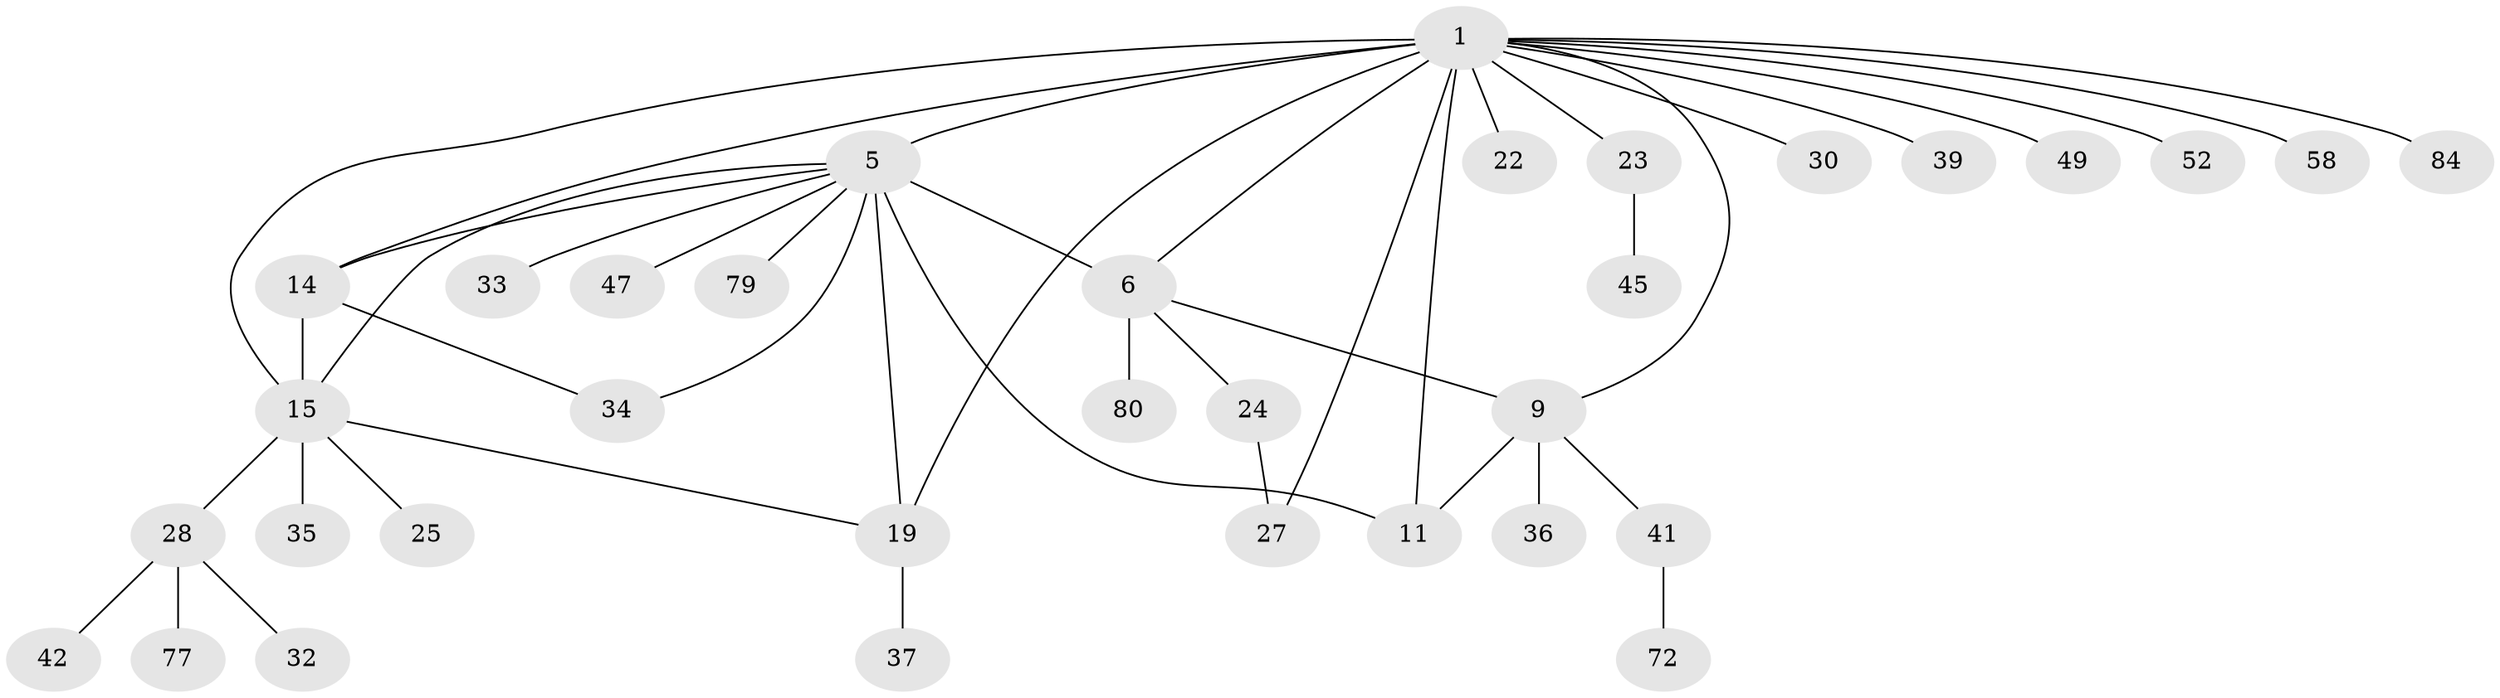 // original degree distribution, {5: 0.058823529411764705, 3: 0.058823529411764705, 9: 0.023529411764705882, 6: 0.023529411764705882, 7: 0.047058823529411764, 8: 0.011764705882352941, 10: 0.023529411764705882, 4: 0.058823529411764705, 2: 0.17647058823529413, 1: 0.5176470588235295}
// Generated by graph-tools (version 1.1) at 2025/19/03/04/25 18:19:29]
// undirected, 34 vertices, 44 edges
graph export_dot {
graph [start="1"]
  node [color=gray90,style=filled];
  1 [super="+4+44+10+2"];
  5 [super="+17+7"];
  6 [super="+8+66+74"];
  9 [super="+54+50"];
  11 [super="+12"];
  14 [super="+16+67"];
  15 [super="+43+64+18"];
  19 [super="+85+69+53"];
  22;
  23;
  24 [super="+73+75+31"];
  25 [super="+51"];
  27 [super="+83"];
  28;
  30;
  32;
  33;
  34;
  35;
  36 [super="+46"];
  37;
  39;
  41;
  42;
  45 [super="+56+61"];
  47;
  49;
  52;
  58;
  72 [super="+76"];
  77;
  79;
  80;
  84;
  1 -- 5;
  1 -- 9 [weight=2];
  1 -- 19;
  1 -- 23;
  1 -- 39;
  1 -- 11 [weight=2];
  1 -- 14 [weight=2];
  1 -- 15 [weight=3];
  1 -- 84;
  1 -- 52;
  1 -- 22;
  1 -- 58 [weight=2];
  1 -- 27;
  1 -- 30;
  1 -- 6;
  1 -- 49;
  5 -- 6 [weight=4];
  5 -- 47;
  5 -- 79;
  5 -- 33;
  5 -- 34;
  5 -- 19;
  5 -- 11;
  5 -- 14;
  5 -- 15;
  6 -- 9;
  6 -- 24;
  6 -- 80;
  9 -- 11 [weight=2];
  9 -- 36;
  9 -- 41;
  14 -- 15 [weight=2];
  14 -- 34;
  15 -- 25;
  15 -- 35;
  15 -- 19;
  15 -- 28;
  19 -- 37;
  23 -- 45;
  24 -- 27;
  28 -- 32;
  28 -- 42;
  28 -- 77;
  41 -- 72;
}
